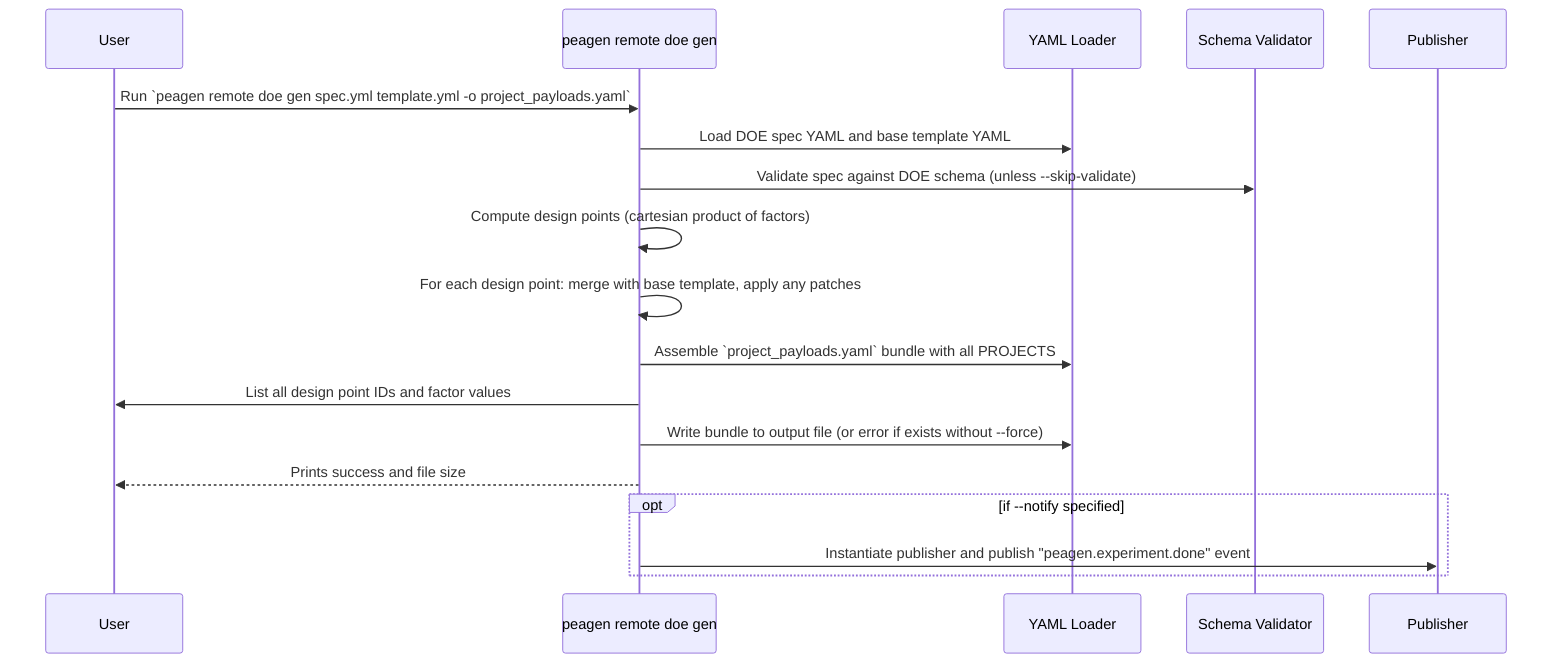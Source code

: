 sequenceDiagram
    participant User
    participant CLI as peagen remote doe gen
    participant YAML as YAML Loader
    participant Schema as Schema Validator
    participant Publisher
    User ->> CLI: Run `peagen remote doe gen spec.yml template.yml -o project_payloads.yaml`
    CLI ->> YAML: Load DOE spec YAML and base template YAML
    CLI ->> Schema: Validate spec against DOE schema (unless --skip-validate)
    CLI ->> CLI: Compute design points (cartesian product of factors)
    CLI ->> CLI: For each design point: merge with base template, apply any patches
    CLI ->> YAML: Assemble `project_payloads.yaml` bundle with all PROJECTS
    CLI ->> User: List all design point IDs and factor values
    CLI ->> YAML: Write bundle to output file (or error if exists without --force)
    CLI -->> User: Prints success and file size
    opt if --notify specified
        CLI ->> Publisher: Instantiate publisher and publish "peagen.experiment.done" event
    end
